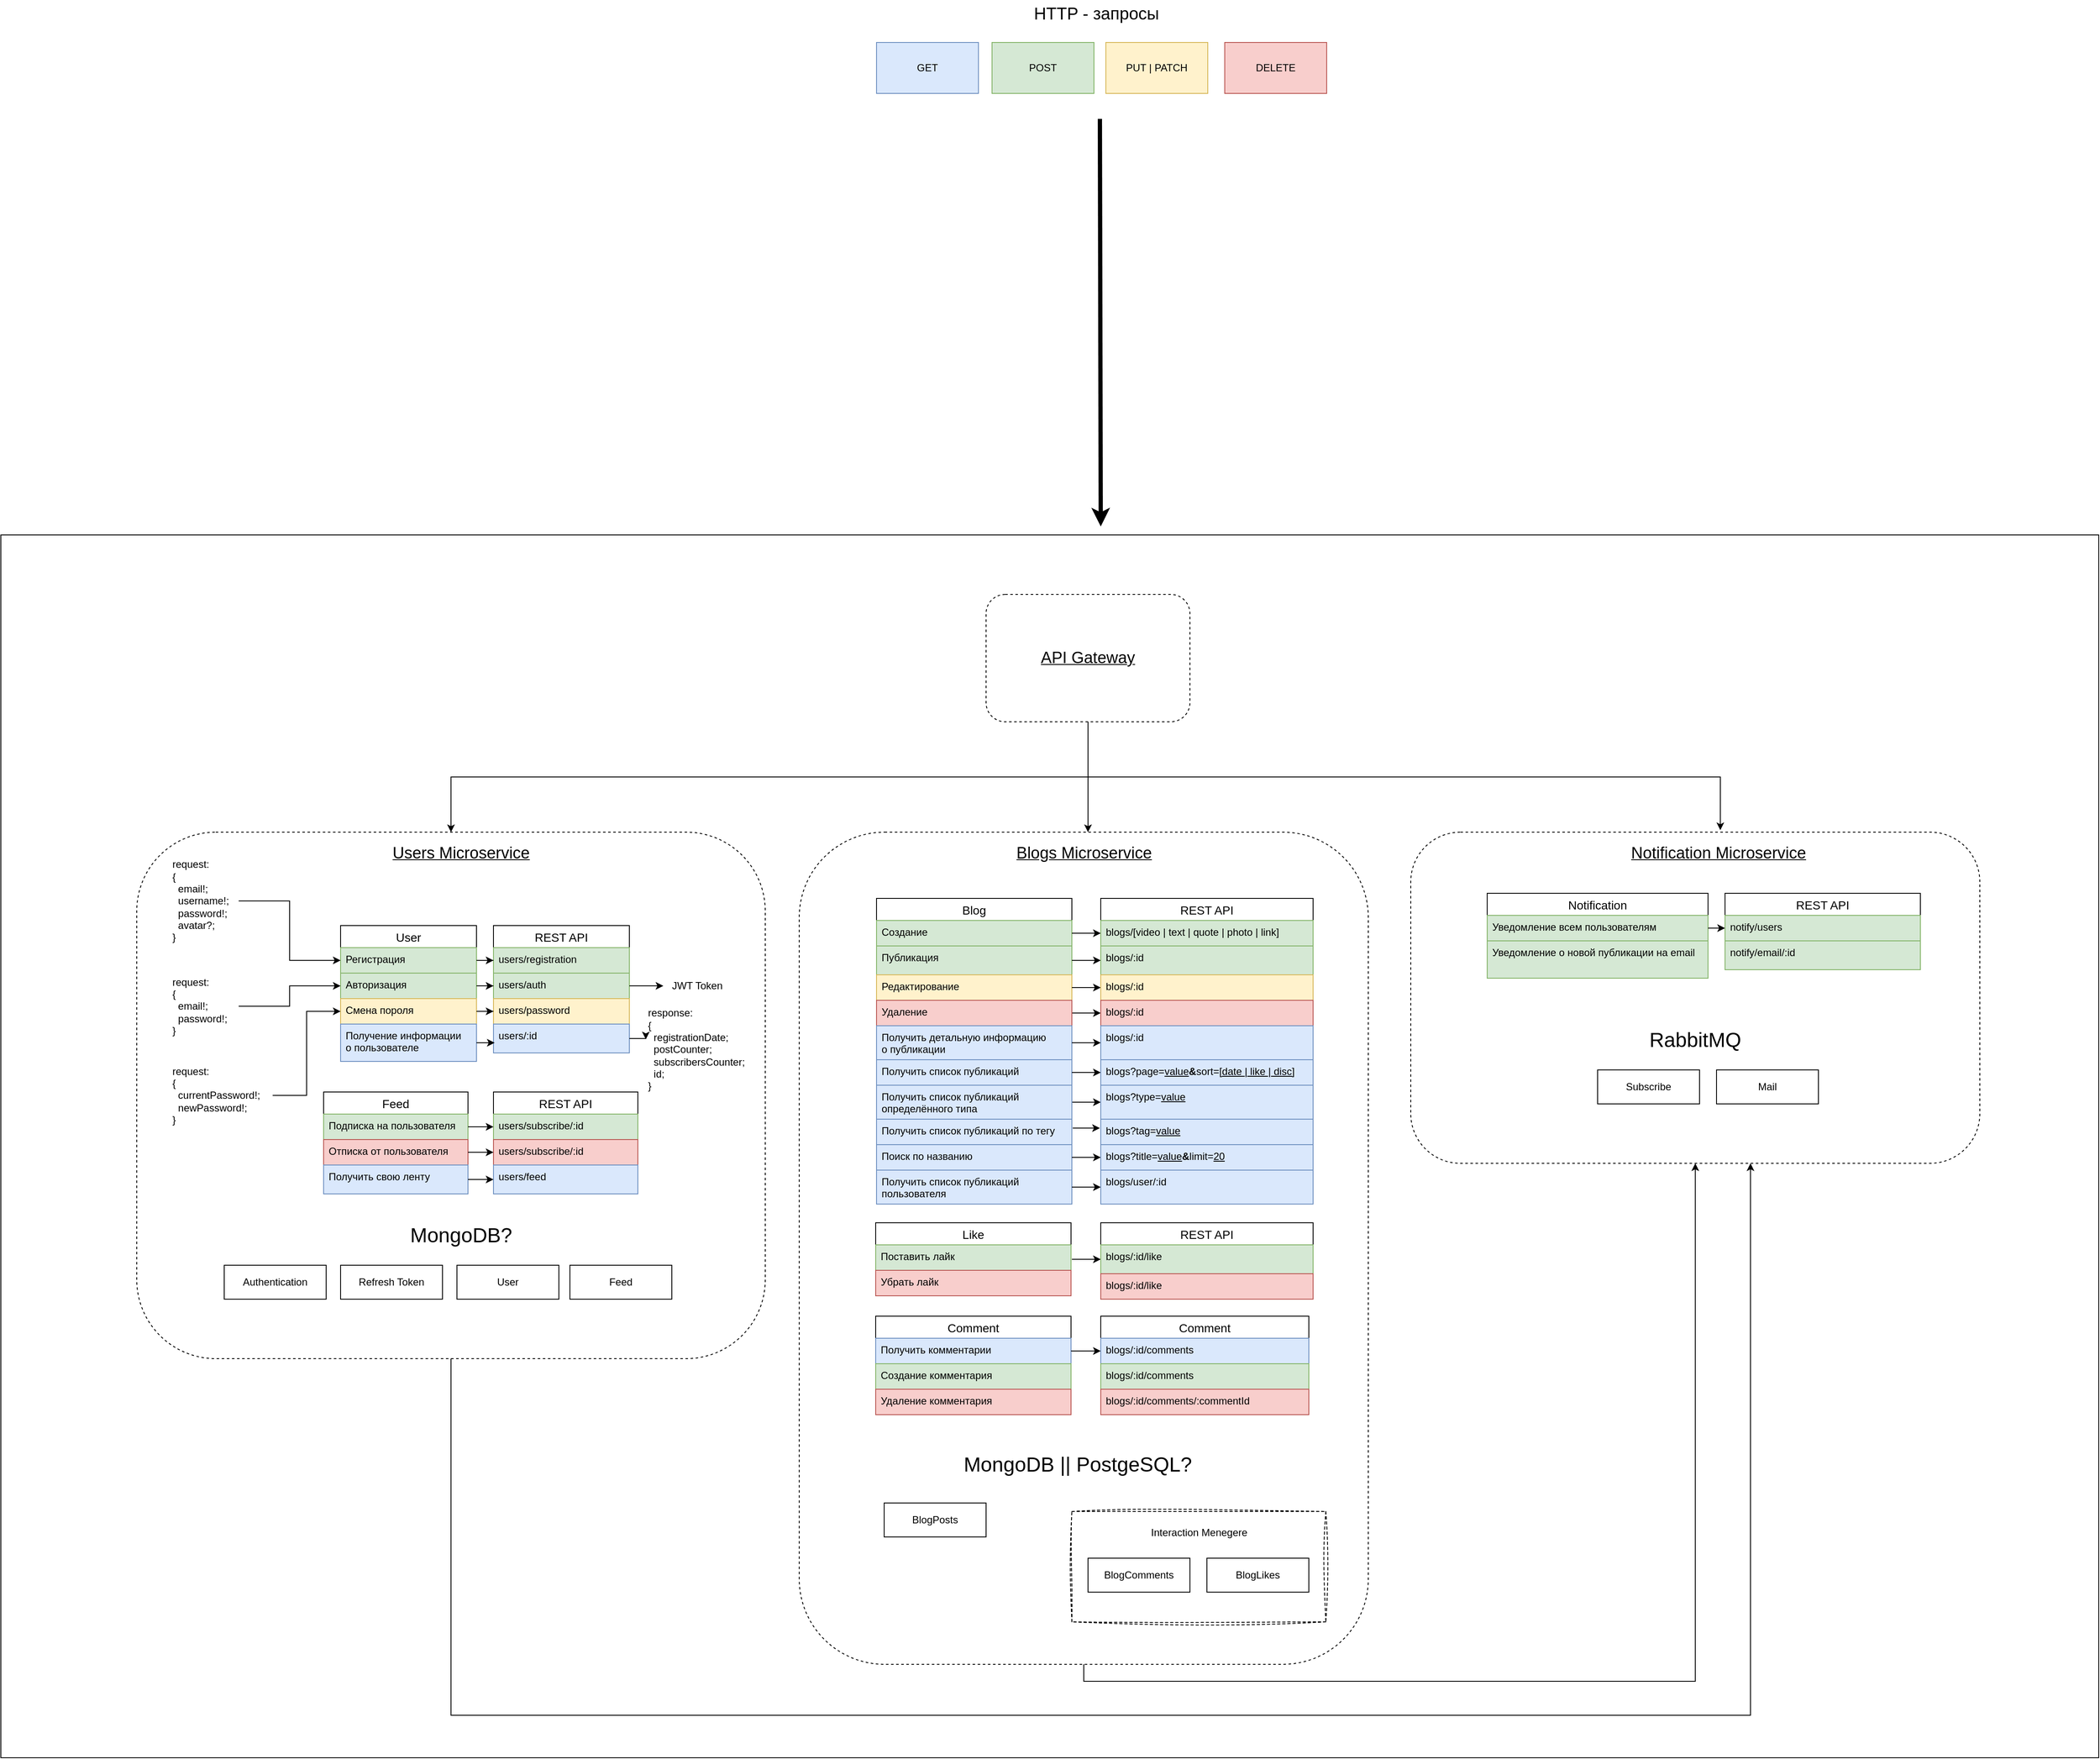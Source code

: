 <mxfile version="21.6.2" type="google">
  <diagram name="Страница 1" id="fDb4crAP9MWU0fk3nAfw">
    <mxGraphModel grid="1" page="1" gridSize="10" guides="1" tooltips="1" connect="1" arrows="1" fold="1" pageScale="1" pageWidth="827" pageHeight="1169" math="0" shadow="0">
      <root>
        <mxCell id="0" />
        <mxCell id="1" parent="0" />
        <mxCell id="tslM05dIeXVxV-1alkuy-61" value="" style="rounded=0;whiteSpace=wrap;html=1;fillColor=none;movable=0;resizable=0;rotatable=0;deletable=0;editable=0;locked=1;connectable=0;" vertex="1" parent="1">
          <mxGeometry x="-1140" y="-300" width="2470" height="1440" as="geometry" />
        </mxCell>
        <mxCell id="tslM05dIeXVxV-1alkuy-51" value="" style="rounded=1;whiteSpace=wrap;html=1;dashed=1;" vertex="1" parent="1">
          <mxGeometry x="520" y="50" width="670" height="390" as="geometry" />
        </mxCell>
        <mxCell id="tslM05dIeXVxV-1alkuy-67" style="edgeStyle=orthogonalEdgeStyle;rounded=0;orthogonalLoop=1;jettySize=auto;html=1;exitX=0.5;exitY=1;exitDx=0;exitDy=0;entryX=0.5;entryY=1;entryDx=0;entryDy=0;" edge="1" parent="1" source="T5Oa-GaIs-89DT-thYi--2" target="tslM05dIeXVxV-1alkuy-51">
          <mxGeometry relative="1" as="geometry" />
        </mxCell>
        <mxCell id="T5Oa-GaIs-89DT-thYi--2" value="" style="rounded=1;whiteSpace=wrap;html=1;dashed=1;" vertex="1" parent="1">
          <mxGeometry x="-200" y="50" width="670" height="980" as="geometry" />
        </mxCell>
        <mxCell id="T5Oa-GaIs-89DT-thYi--3" value="&lt;font style=&quot;font-size: 19px;&quot;&gt;&lt;u&gt;Blogs Microservice&lt;/u&gt;&lt;/font&gt;" style="text;strokeColor=none;align=center;fillColor=none;html=1;verticalAlign=middle;whiteSpace=wrap;rounded=0;" vertex="1" parent="1">
          <mxGeometry x="33" y="60" width="205" height="30" as="geometry" />
        </mxCell>
        <mxCell id="tslM05dIeXVxV-1alkuy-64" style="edgeStyle=orthogonalEdgeStyle;rounded=0;orthogonalLoop=1;jettySize=auto;html=1;exitX=0.5;exitY=1;exitDx=0;exitDy=0;entryX=0.5;entryY=0;entryDx=0;entryDy=0;" edge="1" parent="1" source="T5Oa-GaIs-89DT-thYi--4" target="T5Oa-GaIs-89DT-thYi--6">
          <mxGeometry relative="1" as="geometry" />
        </mxCell>
        <mxCell id="tslM05dIeXVxV-1alkuy-65" style="edgeStyle=orthogonalEdgeStyle;rounded=0;orthogonalLoop=1;jettySize=auto;html=1;exitX=0.5;exitY=1;exitDx=0;exitDy=0;" edge="1" parent="1" source="T5Oa-GaIs-89DT-thYi--4">
          <mxGeometry relative="1" as="geometry">
            <mxPoint x="140" y="50" as="targetPoint" />
          </mxGeometry>
        </mxCell>
        <mxCell id="tslM05dIeXVxV-1alkuy-66" style="edgeStyle=orthogonalEdgeStyle;rounded=0;orthogonalLoop=1;jettySize=auto;html=1;entryX=0.544;entryY=-0.006;entryDx=0;entryDy=0;entryPerimeter=0;exitX=0.5;exitY=1;exitDx=0;exitDy=0;" edge="1" parent="1" source="T5Oa-GaIs-89DT-thYi--4" target="tslM05dIeXVxV-1alkuy-51">
          <mxGeometry relative="1" as="geometry" />
        </mxCell>
        <mxCell id="T5Oa-GaIs-89DT-thYi--4" value="" style="rounded=1;whiteSpace=wrap;html=1;dashed=1;" vertex="1" parent="1">
          <mxGeometry x="20" y="-230" width="240" height="150" as="geometry" />
        </mxCell>
        <mxCell id="T5Oa-GaIs-89DT-thYi--5" value="&lt;font style=&quot;font-size: 19px;&quot;&gt;&lt;u&gt;API Gateway&lt;/u&gt;&lt;/font&gt;" style="text;strokeColor=none;align=center;fillColor=none;html=1;verticalAlign=middle;whiteSpace=wrap;rounded=0;" vertex="1" parent="1">
          <mxGeometry x="81" y="-170" width="118" height="30" as="geometry" />
        </mxCell>
        <mxCell id="tslM05dIeXVxV-1alkuy-68" style="edgeStyle=orthogonalEdgeStyle;rounded=0;orthogonalLoop=1;jettySize=auto;html=1;exitX=0.5;exitY=1;exitDx=0;exitDy=0;" edge="1" parent="1" source="T5Oa-GaIs-89DT-thYi--6">
          <mxGeometry relative="1" as="geometry">
            <mxPoint x="920" y="440" as="targetPoint" />
            <Array as="points">
              <mxPoint x="-610" y="1090" />
              <mxPoint x="920" y="1090" />
              <mxPoint x="920" y="440" />
            </Array>
          </mxGeometry>
        </mxCell>
        <mxCell id="T5Oa-GaIs-89DT-thYi--6" value="" style="rounded=1;whiteSpace=wrap;html=1;dashed=1;" vertex="1" parent="1">
          <mxGeometry x="-980" y="50" width="740" height="620" as="geometry" />
        </mxCell>
        <mxCell id="T5Oa-GaIs-89DT-thYi--7" value="&lt;font style=&quot;font-size: 19px;&quot;&gt;&lt;u&gt;Users Microservice&lt;/u&gt;&lt;/font&gt;" style="text;strokeColor=none;align=center;fillColor=none;html=1;verticalAlign=middle;whiteSpace=wrap;rounded=0;" vertex="1" parent="1">
          <mxGeometry x="-703.5" y="60" width="210" height="30" as="geometry" />
        </mxCell>
        <mxCell id="T5Oa-GaIs-89DT-thYi--9" value="" style="rounded=0;whiteSpace=wrap;html=1;dashed=1;sketch=1;curveFitting=1;jiggle=2;perimeterSpacing=1;" vertex="1" parent="1">
          <mxGeometry x="121" y="850" width="299" height="130" as="geometry" />
        </mxCell>
        <mxCell id="T5Oa-GaIs-89DT-thYi--10" value="Interaction Menegere" style="text;strokeColor=none;align=center;fillColor=none;html=1;verticalAlign=middle;whiteSpace=wrap;rounded=0;" vertex="1" parent="1">
          <mxGeometry x="203.5" y="860" width="134" height="30" as="geometry" />
        </mxCell>
        <mxCell id="T5Oa-GaIs-89DT-thYi--16" value="User" style="swimlane;fontStyle=0;childLayout=stackLayout;horizontal=1;startSize=26;horizontalStack=0;resizeParent=1;resizeParentMax=0;resizeLast=0;collapsible=1;marginBottom=0;align=center;fontSize=14;" vertex="1" parent="1">
          <mxGeometry x="-740" y="160" width="160" height="160" as="geometry" />
        </mxCell>
        <mxCell id="T5Oa-GaIs-89DT-thYi--17" value="Регистрация" style="text;strokeColor=#82b366;fillColor=#d5e8d4;spacingLeft=4;spacingRight=4;overflow=hidden;rotatable=0;points=[[0,0.5],[1,0.5]];portConstraint=eastwest;fontSize=12;whiteSpace=wrap;html=1;" vertex="1" parent="T5Oa-GaIs-89DT-thYi--16">
          <mxGeometry y="26" width="160" height="30" as="geometry" />
        </mxCell>
        <mxCell id="T5Oa-GaIs-89DT-thYi--18" value="Авторизация" style="text;strokeColor=#82b366;fillColor=#d5e8d4;spacingLeft=4;spacingRight=4;overflow=hidden;rotatable=0;points=[[0,0.5],[1,0.5]];portConstraint=eastwest;fontSize=12;whiteSpace=wrap;html=1;" vertex="1" parent="T5Oa-GaIs-89DT-thYi--16">
          <mxGeometry y="56" width="160" height="30" as="geometry" />
        </mxCell>
        <mxCell id="T5Oa-GaIs-89DT-thYi--19" value="Смена пороля" style="text;strokeColor=#d6b656;fillColor=#fff2cc;spacingLeft=4;spacingRight=4;overflow=hidden;rotatable=0;points=[[0,0.5],[1,0.5]];portConstraint=eastwest;fontSize=12;whiteSpace=wrap;html=1;" vertex="1" parent="T5Oa-GaIs-89DT-thYi--16">
          <mxGeometry y="86" width="160" height="30" as="geometry" />
        </mxCell>
        <mxCell id="T5Oa-GaIs-89DT-thYi--26" value="Получение информации &lt;br&gt;о пользователе" style="text;strokeColor=#6c8ebf;fillColor=#dae8fc;spacingLeft=4;spacingRight=4;overflow=hidden;rotatable=0;points=[[0,0.5],[1,0.5]];portConstraint=eastwest;fontSize=12;whiteSpace=wrap;html=1;" vertex="1" parent="T5Oa-GaIs-89DT-thYi--16">
          <mxGeometry y="116" width="160" height="44" as="geometry" />
        </mxCell>
        <mxCell id="tslM05dIeXVxV-1alkuy-21" style="edgeStyle=orthogonalEdgeStyle;rounded=0;orthogonalLoop=1;jettySize=auto;html=1;exitX=1;exitY=0.75;exitDx=0;exitDy=0;entryX=0;entryY=0.75;entryDx=0;entryDy=0;" edge="1" parent="1" source="T5Oa-GaIs-89DT-thYi--27" target="tslM05dIeXVxV-1alkuy-2">
          <mxGeometry relative="1" as="geometry" />
        </mxCell>
        <mxCell id="T5Oa-GaIs-89DT-thYi--27" value="Blog" style="swimlane;fontStyle=0;childLayout=stackLayout;horizontal=1;startSize=26;horizontalStack=0;resizeParent=1;resizeParentMax=0;resizeLast=0;collapsible=1;marginBottom=0;align=center;fontSize=14;glass=0;rounded=0;shadow=0;swimlaneLine=1;perimeterSpacing=1;" vertex="1" parent="1">
          <mxGeometry x="-109" y="128" width="230" height="360" as="geometry" />
        </mxCell>
        <mxCell id="T5Oa-GaIs-89DT-thYi--28" value="Создание" style="text;strokeColor=#82b366;fillColor=#d5e8d4;spacingLeft=4;spacingRight=4;overflow=hidden;rotatable=0;points=[[0,0.5],[1,0.5]];portConstraint=eastwest;fontSize=12;whiteSpace=wrap;html=1;" vertex="1" parent="T5Oa-GaIs-89DT-thYi--27">
          <mxGeometry y="26" width="230" height="30" as="geometry" />
        </mxCell>
        <mxCell id="T5Oa-GaIs-89DT-thYi--31" value="Публикация" style="text;strokeColor=#82b366;fillColor=#d5e8d4;spacingLeft=4;spacingRight=4;overflow=hidden;rotatable=0;points=[[0,0.5],[1,0.5]];portConstraint=eastwest;fontSize=12;whiteSpace=wrap;html=1;" vertex="1" parent="T5Oa-GaIs-89DT-thYi--27">
          <mxGeometry y="56" width="230" height="34" as="geometry" />
        </mxCell>
        <mxCell id="T5Oa-GaIs-89DT-thYi--29" value="Редактирование" style="text;strokeColor=#d6b656;fillColor=#fff2cc;spacingLeft=4;spacingRight=4;overflow=hidden;rotatable=0;points=[[0,0.5],[1,0.5]];portConstraint=eastwest;fontSize=12;whiteSpace=wrap;html=1;" vertex="1" parent="T5Oa-GaIs-89DT-thYi--27">
          <mxGeometry y="90" width="230" height="30" as="geometry" />
        </mxCell>
        <mxCell id="tslM05dIeXVxV-1alkuy-17" style="edgeStyle=orthogonalEdgeStyle;rounded=0;orthogonalLoop=1;jettySize=auto;html=1;exitX=1;exitY=0.5;exitDx=0;exitDy=0;" edge="1" parent="T5Oa-GaIs-89DT-thYi--27" source="T5Oa-GaIs-89DT-thYi--30">
          <mxGeometry relative="1" as="geometry">
            <mxPoint x="264" y="134.889" as="targetPoint" />
          </mxGeometry>
        </mxCell>
        <mxCell id="T5Oa-GaIs-89DT-thYi--30" value="Удаление" style="text;strokeColor=#b85450;fillColor=#f8cecc;spacingLeft=4;spacingRight=4;overflow=hidden;rotatable=0;points=[[0,0.5],[1,0.5]];portConstraint=eastwest;fontSize=12;whiteSpace=wrap;html=1;" vertex="1" parent="T5Oa-GaIs-89DT-thYi--27">
          <mxGeometry y="120" width="230" height="30" as="geometry" />
        </mxCell>
        <mxCell id="T5Oa-GaIs-89DT-thYi--33" value="Получить детальную информацию о&amp;nbsp;публикации" style="text;strokeColor=#6c8ebf;fillColor=#dae8fc;spacingLeft=4;spacingRight=4;overflow=hidden;rotatable=0;points=[[0,0.5],[1,0.5]];portConstraint=eastwest;fontSize=12;whiteSpace=wrap;html=1;" vertex="1" parent="T5Oa-GaIs-89DT-thYi--27">
          <mxGeometry y="150" width="230" height="40" as="geometry" />
        </mxCell>
        <mxCell id="T5Oa-GaIs-89DT-thYi--34" value="Получить&amp;nbsp;список публикаций" style="text;strokeColor=#6c8ebf;fillColor=#dae8fc;spacingLeft=4;spacingRight=4;overflow=hidden;rotatable=0;points=[[0,0.5],[1,0.5]];portConstraint=eastwest;fontSize=12;whiteSpace=wrap;html=1;" vertex="1" parent="T5Oa-GaIs-89DT-thYi--27">
          <mxGeometry y="190" width="230" height="30" as="geometry" />
        </mxCell>
        <mxCell id="tslM05dIeXVxV-1alkuy-20" style="edgeStyle=orthogonalEdgeStyle;rounded=0;orthogonalLoop=1;jettySize=auto;html=1;exitX=1;exitY=0.5;exitDx=0;exitDy=0;" edge="1" parent="T5Oa-GaIs-89DT-thYi--27" source="T5Oa-GaIs-89DT-thYi--36">
          <mxGeometry relative="1" as="geometry">
            <mxPoint x="264" y="239.889" as="targetPoint" />
          </mxGeometry>
        </mxCell>
        <mxCell id="T5Oa-GaIs-89DT-thYi--36" value="Получить&amp;nbsp;список публикаций определённого типа" style="text;strokeColor=#6c8ebf;fillColor=#dae8fc;spacingLeft=4;spacingRight=4;overflow=hidden;rotatable=0;points=[[0,0.5],[1,0.5]];portConstraint=eastwest;fontSize=12;whiteSpace=wrap;html=1;" vertex="1" parent="T5Oa-GaIs-89DT-thYi--27">
          <mxGeometry y="220" width="230" height="40" as="geometry" />
        </mxCell>
        <mxCell id="T5Oa-GaIs-89DT-thYi--37" value="Получить&amp;nbsp;список публикаций по тегу" style="text;strokeColor=#6c8ebf;fillColor=#dae8fc;spacingLeft=4;spacingRight=4;overflow=hidden;rotatable=0;points=[[0,0.5],[1,0.5]];portConstraint=eastwest;fontSize=12;whiteSpace=wrap;html=1;" vertex="1" parent="T5Oa-GaIs-89DT-thYi--27">
          <mxGeometry y="260" width="230" height="30" as="geometry" />
        </mxCell>
        <mxCell id="tslM05dIeXVxV-1alkuy-12" value="Поиск по названию" style="text;strokeColor=#6c8ebf;fillColor=#dae8fc;spacingLeft=4;spacingRight=4;overflow=hidden;rotatable=0;points=[[0,0.5],[1,0.5]];portConstraint=eastwest;fontSize=12;whiteSpace=wrap;html=1;" vertex="1" parent="T5Oa-GaIs-89DT-thYi--27">
          <mxGeometry y="290" width="230" height="30" as="geometry" />
        </mxCell>
        <mxCell id="T5Oa-GaIs-89DT-thYi--35" value="Получить&amp;nbsp;список публикаций пользователя" style="text;strokeColor=#6c8ebf;fillColor=#dae8fc;spacingLeft=4;spacingRight=4;overflow=hidden;rotatable=0;points=[[0,0.5],[1,0.5]];portConstraint=eastwest;fontSize=12;whiteSpace=wrap;html=1;" vertex="1" parent="T5Oa-GaIs-89DT-thYi--27">
          <mxGeometry y="320" width="230" height="40" as="geometry" />
        </mxCell>
        <mxCell id="tslM05dIeXVxV-1alkuy-41" style="edgeStyle=orthogonalEdgeStyle;rounded=0;orthogonalLoop=1;jettySize=auto;html=1;exitX=1;exitY=0.5;exitDx=0;exitDy=0;" edge="1" parent="1" source="T5Oa-GaIs-89DT-thYi--38" target="tslM05dIeXVxV-1alkuy-39">
          <mxGeometry relative="1" as="geometry" />
        </mxCell>
        <mxCell id="T5Oa-GaIs-89DT-thYi--38" value="Like" style="swimlane;fontStyle=0;childLayout=stackLayout;horizontal=1;startSize=26;horizontalStack=0;resizeParent=1;resizeParentMax=0;resizeLast=0;collapsible=1;marginBottom=0;align=center;fontSize=14;glass=0;rounded=0;shadow=0;swimlaneLine=1;perimeterSpacing=1;" vertex="1" parent="1">
          <mxGeometry x="-110" y="510" width="230" height="86" as="geometry" />
        </mxCell>
        <mxCell id="T5Oa-GaIs-89DT-thYi--39" value="Поставить лайк" style="text;strokeColor=#82b366;fillColor=#d5e8d4;spacingLeft=4;spacingRight=4;overflow=hidden;rotatable=0;points=[[0,0.5],[1,0.5]];portConstraint=eastwest;fontSize=12;whiteSpace=wrap;html=1;" vertex="1" parent="T5Oa-GaIs-89DT-thYi--38">
          <mxGeometry y="26" width="230" height="30" as="geometry" />
        </mxCell>
        <mxCell id="T5Oa-GaIs-89DT-thYi--42" value="Убрать лайк" style="text;strokeColor=#b85450;fillColor=#f8cecc;spacingLeft=4;spacingRight=4;overflow=hidden;rotatable=0;points=[[0,0.5],[1,0.5]];portConstraint=eastwest;fontSize=12;whiteSpace=wrap;html=1;" vertex="1" parent="T5Oa-GaIs-89DT-thYi--38">
          <mxGeometry y="56" width="230" height="30" as="geometry" />
        </mxCell>
        <mxCell id="T5Oa-GaIs-89DT-thYi--48" value="Comment" style="swimlane;fontStyle=0;childLayout=stackLayout;horizontal=1;startSize=26;horizontalStack=0;resizeParent=1;resizeParentMax=0;resizeLast=0;collapsible=1;marginBottom=0;align=center;fontSize=14;glass=0;rounded=0;shadow=0;swimlaneLine=1;perimeterSpacing=1;" vertex="1" parent="1">
          <mxGeometry x="-110" y="620" width="230" height="116" as="geometry" />
        </mxCell>
        <mxCell id="T5Oa-GaIs-89DT-thYi--51" value="Получить комментарии" style="text;strokeColor=#6c8ebf;fillColor=#dae8fc;spacingLeft=4;spacingRight=4;overflow=hidden;rotatable=0;points=[[0,0.5],[1,0.5]];portConstraint=eastwest;fontSize=12;whiteSpace=wrap;html=1;" vertex="1" parent="T5Oa-GaIs-89DT-thYi--48">
          <mxGeometry y="26" width="230" height="30" as="geometry" />
        </mxCell>
        <mxCell id="T5Oa-GaIs-89DT-thYi--49" value="Создание комментария" style="text;strokeColor=#82b366;fillColor=#d5e8d4;spacingLeft=4;spacingRight=4;overflow=hidden;rotatable=0;points=[[0,0.5],[1,0.5]];portConstraint=eastwest;fontSize=12;whiteSpace=wrap;html=1;" vertex="1" parent="T5Oa-GaIs-89DT-thYi--48">
          <mxGeometry y="56" width="230" height="30" as="geometry" />
        </mxCell>
        <mxCell id="T5Oa-GaIs-89DT-thYi--52" value="Удаление комментария" style="text;strokeColor=#b85450;fillColor=#f8cecc;spacingLeft=4;spacingRight=4;overflow=hidden;rotatable=0;points=[[0,0.5],[1,0.5]];portConstraint=eastwest;fontSize=12;whiteSpace=wrap;html=1;" vertex="1" parent="T5Oa-GaIs-89DT-thYi--48">
          <mxGeometry y="86" width="230" height="30" as="geometry" />
        </mxCell>
        <mxCell id="T5Oa-GaIs-89DT-thYi--58" value="Feed" style="swimlane;fontStyle=0;childLayout=stackLayout;horizontal=1;startSize=26;horizontalStack=0;resizeParent=1;resizeParentMax=0;resizeLast=0;collapsible=1;marginBottom=0;align=center;fontSize=14;glass=0;rounded=0;shadow=0;swimlaneLine=1;perimeterSpacing=1;" vertex="1" parent="1">
          <mxGeometry x="-760" y="356" width="170" height="120" as="geometry" />
        </mxCell>
        <mxCell id="T5Oa-GaIs-89DT-thYi--59" value="Подписка на пользователя" style="text;strokeColor=#82b366;fillColor=#d5e8d4;spacingLeft=4;spacingRight=4;overflow=hidden;rotatable=0;points=[[0,0.5],[1,0.5]];portConstraint=eastwest;fontSize=12;whiteSpace=wrap;html=1;" vertex="1" parent="T5Oa-GaIs-89DT-thYi--58">
          <mxGeometry y="26" width="170" height="30" as="geometry" />
        </mxCell>
        <mxCell id="T5Oa-GaIs-89DT-thYi--62" value="Отписка от пользователя" style="text;strokeColor=#b85450;fillColor=#f8cecc;spacingLeft=4;spacingRight=4;overflow=hidden;rotatable=0;points=[[0,0.5],[1,0.5]];portConstraint=eastwest;fontSize=12;whiteSpace=wrap;html=1;" vertex="1" parent="T5Oa-GaIs-89DT-thYi--58">
          <mxGeometry y="56" width="170" height="30" as="geometry" />
        </mxCell>
        <mxCell id="T5Oa-GaIs-89DT-thYi--63" value="Получить свою ленту" style="text;strokeColor=#6c8ebf;fillColor=#dae8fc;spacingLeft=4;spacingRight=4;overflow=hidden;rotatable=0;points=[[0,0.5],[1,0.5]];portConstraint=eastwest;fontSize=12;whiteSpace=wrap;html=1;" vertex="1" parent="T5Oa-GaIs-89DT-thYi--58">
          <mxGeometry y="86" width="170" height="34" as="geometry" />
        </mxCell>
        <mxCell id="T5Oa-GaIs-89DT-thYi--68" value="Notification" style="swimlane;fontStyle=0;childLayout=stackLayout;horizontal=1;startSize=26;horizontalStack=0;resizeParent=1;resizeParentMax=0;resizeLast=0;collapsible=1;marginBottom=0;align=center;fontSize=14;glass=0;rounded=0;shadow=0;swimlaneLine=1;perimeterSpacing=1;" vertex="1" parent="1">
          <mxGeometry x="610" y="122" width="260" height="100" as="geometry" />
        </mxCell>
        <mxCell id="T5Oa-GaIs-89DT-thYi--69" value="Уведомление всем пользователям" style="text;strokeColor=#82b366;fillColor=#d5e8d4;spacingLeft=4;spacingRight=4;overflow=hidden;rotatable=0;points=[[0,0.5],[1,0.5]];portConstraint=eastwest;fontSize=12;whiteSpace=wrap;html=1;" vertex="1" parent="T5Oa-GaIs-89DT-thYi--68">
          <mxGeometry y="26" width="260" height="30" as="geometry" />
        </mxCell>
        <mxCell id="T5Oa-GaIs-89DT-thYi--70" value="Уведомление о новой публикации на email" style="text;strokeColor=#82b366;fillColor=#d5e8d4;spacingLeft=4;spacingRight=4;overflow=hidden;rotatable=0;points=[[0,0.5],[1,0.5]];portConstraint=eastwest;fontSize=12;whiteSpace=wrap;html=1;" vertex="1" parent="T5Oa-GaIs-89DT-thYi--68">
          <mxGeometry y="56" width="260" height="44" as="geometry" />
        </mxCell>
        <mxCell id="T5Oa-GaIs-89DT-thYi--79" value="REST API" style="swimlane;fontStyle=0;childLayout=stackLayout;horizontal=1;startSize=26;horizontalStack=0;resizeParent=1;resizeParentMax=0;resizeLast=0;collapsible=1;marginBottom=0;align=center;fontSize=14;" vertex="1" parent="1">
          <mxGeometry x="-560" y="160" width="160" height="150" as="geometry" />
        </mxCell>
        <mxCell id="T5Oa-GaIs-89DT-thYi--80" value="users/registration" style="text;strokeColor=#82b366;fillColor=#d5e8d4;spacingLeft=4;spacingRight=4;overflow=hidden;rotatable=0;points=[[0,0.5],[1,0.5]];portConstraint=eastwest;fontSize=12;whiteSpace=wrap;html=1;" vertex="1" parent="T5Oa-GaIs-89DT-thYi--79">
          <mxGeometry y="26" width="160" height="30" as="geometry" />
        </mxCell>
        <mxCell id="T5Oa-GaIs-89DT-thYi--81" value="users/auth" style="text;strokeColor=#82b366;fillColor=#d5e8d4;spacingLeft=4;spacingRight=4;overflow=hidden;rotatable=0;points=[[0,0.5],[1,0.5]];portConstraint=eastwest;fontSize=12;whiteSpace=wrap;html=1;" vertex="1" parent="T5Oa-GaIs-89DT-thYi--79">
          <mxGeometry y="56" width="160" height="30" as="geometry" />
        </mxCell>
        <mxCell id="T5Oa-GaIs-89DT-thYi--82" value="users/password" style="text;strokeColor=#d6b656;fillColor=#fff2cc;spacingLeft=4;spacingRight=4;overflow=hidden;rotatable=0;points=[[0,0.5],[1,0.5]];portConstraint=eastwest;fontSize=12;whiteSpace=wrap;html=1;" vertex="1" parent="T5Oa-GaIs-89DT-thYi--79">
          <mxGeometry y="86" width="160" height="30" as="geometry" />
        </mxCell>
        <mxCell id="T5Oa-GaIs-89DT-thYi--83" value="users/:id" style="text;strokeColor=#6c8ebf;fillColor=#dae8fc;spacingLeft=4;spacingRight=4;overflow=hidden;rotatable=0;points=[[0,0.5],[1,0.5]];portConstraint=eastwest;fontSize=12;whiteSpace=wrap;html=1;" vertex="1" parent="T5Oa-GaIs-89DT-thYi--79">
          <mxGeometry y="116" width="160" height="34" as="geometry" />
        </mxCell>
        <mxCell id="T5Oa-GaIs-89DT-thYi--85" style="edgeStyle=orthogonalEdgeStyle;rounded=0;orthogonalLoop=1;jettySize=auto;html=1;" edge="1" parent="1" source="T5Oa-GaIs-89DT-thYi--17" target="T5Oa-GaIs-89DT-thYi--80">
          <mxGeometry relative="1" as="geometry" />
        </mxCell>
        <mxCell id="T5Oa-GaIs-89DT-thYi--86" style="edgeStyle=orthogonalEdgeStyle;rounded=0;orthogonalLoop=1;jettySize=auto;html=1;" edge="1" parent="1" source="T5Oa-GaIs-89DT-thYi--18" target="T5Oa-GaIs-89DT-thYi--81">
          <mxGeometry relative="1" as="geometry" />
        </mxCell>
        <mxCell id="T5Oa-GaIs-89DT-thYi--87" style="edgeStyle=orthogonalEdgeStyle;rounded=0;orthogonalLoop=1;jettySize=auto;html=1;exitX=1;exitY=0.5;exitDx=0;exitDy=0;" edge="1" parent="1" source="T5Oa-GaIs-89DT-thYi--19" target="T5Oa-GaIs-89DT-thYi--82">
          <mxGeometry relative="1" as="geometry" />
        </mxCell>
        <mxCell id="T5Oa-GaIs-89DT-thYi--89" style="edgeStyle=orthogonalEdgeStyle;rounded=0;orthogonalLoop=1;jettySize=auto;html=1;exitX=1;exitY=0.5;exitDx=0;exitDy=0;entryX=0.009;entryY=0.667;entryDx=0;entryDy=0;entryPerimeter=0;" edge="1" parent="1" source="T5Oa-GaIs-89DT-thYi--26" target="T5Oa-GaIs-89DT-thYi--83">
          <mxGeometry relative="1" as="geometry" />
        </mxCell>
        <mxCell id="T5Oa-GaIs-89DT-thYi--91" value="&lt;font style=&quot;font-size: 24px;&quot;&gt;MongoDB?&lt;/font&gt;" style="text;strokeColor=none;align=center;fillColor=none;html=1;verticalAlign=middle;whiteSpace=wrap;rounded=0;" vertex="1" parent="1">
          <mxGeometry x="-664.25" y="510" width="131.5" height="30" as="geometry" />
        </mxCell>
        <mxCell id="T5Oa-GaIs-89DT-thYi--93" style="edgeStyle=orthogonalEdgeStyle;rounded=0;orthogonalLoop=1;jettySize=auto;html=1;entryX=0;entryY=0.5;entryDx=0;entryDy=0;" edge="1" parent="1" source="T5Oa-GaIs-89DT-thYi--92" target="T5Oa-GaIs-89DT-thYi--17">
          <mxGeometry relative="1" as="geometry" />
        </mxCell>
        <mxCell id="T5Oa-GaIs-89DT-thYi--92" value="request: &lt;br&gt;{&lt;br&gt;&lt;div style=&quot;&quot;&gt;&lt;span style=&quot;background-color: initial;&quot;&gt;&amp;nbsp; email!;&lt;br&gt;&amp;nbsp; username!;&lt;/span&gt;&lt;/div&gt;&lt;div style=&quot;&quot;&gt;&lt;span style=&quot;background-color: initial;&quot;&gt;&amp;nbsp; password!;&lt;/span&gt;&lt;/div&gt;&lt;div style=&quot;&quot;&gt;&lt;span style=&quot;background-color: initial;&quot;&gt;&amp;nbsp; avatar?;&lt;/span&gt;&lt;/div&gt;}" style="text;strokeColor=none;align=left;fillColor=none;html=1;verticalAlign=middle;whiteSpace=wrap;rounded=0;" vertex="1" parent="1">
          <mxGeometry x="-940" y="76" width="80" height="110" as="geometry" />
        </mxCell>
        <mxCell id="T5Oa-GaIs-89DT-thYi--95" style="edgeStyle=orthogonalEdgeStyle;rounded=0;orthogonalLoop=1;jettySize=auto;html=1;" edge="1" parent="1" source="T5Oa-GaIs-89DT-thYi--94" target="T5Oa-GaIs-89DT-thYi--18">
          <mxGeometry relative="1" as="geometry" />
        </mxCell>
        <mxCell id="T5Oa-GaIs-89DT-thYi--94" value="request: &lt;br&gt;{&lt;br&gt;&lt;div style=&quot;&quot;&gt;&lt;span style=&quot;background-color: initial;&quot;&gt;&amp;nbsp; email!;&lt;br&gt;&lt;/span&gt;&lt;/div&gt;&lt;div style=&quot;&quot;&gt;&lt;span style=&quot;background-color: initial;&quot;&gt;&amp;nbsp; password!;&lt;/span&gt;&lt;/div&gt;}" style="text;strokeColor=none;align=left;fillColor=none;html=1;verticalAlign=middle;whiteSpace=wrap;rounded=0;" vertex="1" parent="1">
          <mxGeometry x="-940" y="200" width="80" height="110" as="geometry" />
        </mxCell>
        <mxCell id="T5Oa-GaIs-89DT-thYi--96" value="JWT Token" style="text;strokeColor=none;align=center;fillColor=none;html=1;verticalAlign=middle;whiteSpace=wrap;rounded=0;" vertex="1" parent="1">
          <mxGeometry x="-360" y="216" width="80" height="30" as="geometry" />
        </mxCell>
        <mxCell id="T5Oa-GaIs-89DT-thYi--97" style="edgeStyle=orthogonalEdgeStyle;rounded=0;orthogonalLoop=1;jettySize=auto;html=1;exitX=1;exitY=0.5;exitDx=0;exitDy=0;entryX=0;entryY=0.5;entryDx=0;entryDy=0;" edge="1" parent="1" source="T5Oa-GaIs-89DT-thYi--81" target="T5Oa-GaIs-89DT-thYi--96">
          <mxGeometry relative="1" as="geometry" />
        </mxCell>
        <mxCell id="T5Oa-GaIs-89DT-thYi--100" style="edgeStyle=orthogonalEdgeStyle;rounded=0;orthogonalLoop=1;jettySize=auto;html=1;exitX=1;exitY=0.5;exitDx=0;exitDy=0;" edge="1" parent="1" source="T5Oa-GaIs-89DT-thYi--98" target="T5Oa-GaIs-89DT-thYi--19">
          <mxGeometry relative="1" as="geometry" />
        </mxCell>
        <mxCell id="T5Oa-GaIs-89DT-thYi--98" value="request: &lt;br&gt;{&lt;br&gt;&lt;div style=&quot;&quot;&gt;&lt;span style=&quot;background-color: initial;&quot;&gt;&amp;nbsp; currentPassword!;&lt;br&gt;&lt;/span&gt;&lt;/div&gt;&lt;div style=&quot;&quot;&gt;&lt;span style=&quot;background-color: initial;&quot;&gt;&amp;nbsp; newPassword!;&lt;/span&gt;&lt;/div&gt;}" style="text;strokeColor=none;align=left;fillColor=none;html=1;verticalAlign=middle;whiteSpace=wrap;rounded=0;" vertex="1" parent="1">
          <mxGeometry x="-940" y="310" width="120" height="100" as="geometry" />
        </mxCell>
        <mxCell id="T5Oa-GaIs-89DT-thYi--102" value="Authentication" style="rounded=0;whiteSpace=wrap;html=1;" vertex="1" parent="1">
          <mxGeometry x="-877" y="560" width="120" height="40" as="geometry" />
        </mxCell>
        <mxCell id="T5Oa-GaIs-89DT-thYi--103" value="Refresh Token" style="rounded=0;whiteSpace=wrap;html=1;" vertex="1" parent="1">
          <mxGeometry x="-740" y="560" width="120" height="40" as="geometry" />
        </mxCell>
        <mxCell id="T5Oa-GaIs-89DT-thYi--104" value="User" style="rounded=0;whiteSpace=wrap;html=1;" vertex="1" parent="1">
          <mxGeometry x="-603" y="560" width="120" height="40" as="geometry" />
        </mxCell>
        <mxCell id="T5Oa-GaIs-89DT-thYi--105" value="response: &lt;br&gt;{&lt;br&gt;&lt;div style=&quot;&quot;&gt;&lt;span style=&quot;background-color: initial;&quot;&gt;&amp;nbsp; registrationDate;&lt;br&gt;&lt;/span&gt;&lt;/div&gt;&lt;div style=&quot;&quot;&gt;&lt;span style=&quot;background-color: initial;&quot;&gt;&amp;nbsp; postCounter;&lt;/span&gt;&lt;/div&gt;&lt;div style=&quot;&quot;&gt;&amp;nbsp; subscribersCounter;&lt;span style=&quot;background-color: initial;&quot;&gt;&lt;br&gt;&lt;/span&gt;&lt;/div&gt;&lt;div style=&quot;&quot;&gt;&amp;nbsp; id;&lt;/div&gt;}" style="text;strokeColor=none;align=left;fillColor=none;html=1;verticalAlign=middle;whiteSpace=wrap;rounded=0;" vertex="1" parent="1">
          <mxGeometry x="-380" y="256" width="120" height="100" as="geometry" />
        </mxCell>
        <mxCell id="T5Oa-GaIs-89DT-thYi--106" style="edgeStyle=orthogonalEdgeStyle;rounded=0;orthogonalLoop=1;jettySize=auto;html=1;exitX=1;exitY=0.5;exitDx=0;exitDy=0;entryX=-0.005;entryY=0.38;entryDx=0;entryDy=0;entryPerimeter=0;" edge="1" parent="1" source="T5Oa-GaIs-89DT-thYi--83" target="T5Oa-GaIs-89DT-thYi--105">
          <mxGeometry relative="1" as="geometry" />
        </mxCell>
        <mxCell id="tslM05dIeXVxV-1alkuy-2" value="REST API" style="swimlane;fontStyle=0;childLayout=stackLayout;horizontal=1;startSize=26;horizontalStack=0;resizeParent=1;resizeParentMax=0;resizeLast=0;collapsible=1;marginBottom=0;align=center;fontSize=14;glass=0;rounded=0;shadow=0;swimlaneLine=1;perimeterSpacing=1;" vertex="1" parent="1">
          <mxGeometry x="155" y="128" width="250" height="360" as="geometry" />
        </mxCell>
        <mxCell id="tslM05dIeXVxV-1alkuy-3" value="blogs/[video | text | quote | photo | link]" style="text;strokeColor=#82b366;fillColor=#d5e8d4;spacingLeft=4;spacingRight=4;overflow=hidden;rotatable=0;points=[[0,0.5],[1,0.5]];portConstraint=eastwest;fontSize=12;whiteSpace=wrap;html=1;" vertex="1" parent="tslM05dIeXVxV-1alkuy-2">
          <mxGeometry y="26" width="250" height="30" as="geometry" />
        </mxCell>
        <mxCell id="tslM05dIeXVxV-1alkuy-4" value="blogs/:id" style="text;strokeColor=#82b366;fillColor=#d5e8d4;spacingLeft=4;spacingRight=4;overflow=hidden;rotatable=0;points=[[0,0.5],[1,0.5]];portConstraint=eastwest;fontSize=12;whiteSpace=wrap;html=1;" vertex="1" parent="tslM05dIeXVxV-1alkuy-2">
          <mxGeometry y="56" width="250" height="34" as="geometry" />
        </mxCell>
        <mxCell id="tslM05dIeXVxV-1alkuy-5" value="blogs/:id" style="text;strokeColor=#d6b656;fillColor=#fff2cc;spacingLeft=4;spacingRight=4;overflow=hidden;rotatable=0;points=[[0,0.5],[1,0.5]];portConstraint=eastwest;fontSize=12;whiteSpace=wrap;html=1;" vertex="1" parent="tslM05dIeXVxV-1alkuy-2">
          <mxGeometry y="90" width="250" height="30" as="geometry" />
        </mxCell>
        <mxCell id="tslM05dIeXVxV-1alkuy-6" value="blogs/:id" style="text;strokeColor=#b85450;fillColor=#f8cecc;spacingLeft=4;spacingRight=4;overflow=hidden;rotatable=0;points=[[0,0.5],[1,0.5]];portConstraint=eastwest;fontSize=12;whiteSpace=wrap;html=1;" vertex="1" parent="tslM05dIeXVxV-1alkuy-2">
          <mxGeometry y="120" width="250" height="30" as="geometry" />
        </mxCell>
        <mxCell id="tslM05dIeXVxV-1alkuy-7" value="blogs/:id" style="text;strokeColor=#6c8ebf;fillColor=#dae8fc;spacingLeft=4;spacingRight=4;overflow=hidden;rotatable=0;points=[[0,0.5],[1,0.5]];portConstraint=eastwest;fontSize=12;whiteSpace=wrap;html=1;" vertex="1" parent="tslM05dIeXVxV-1alkuy-2">
          <mxGeometry y="150" width="250" height="40" as="geometry" />
        </mxCell>
        <mxCell id="tslM05dIeXVxV-1alkuy-8" value="blogs?page=&lt;u&gt;value&lt;/u&gt;&lt;b&gt;&amp;amp;&lt;/b&gt;sort=&lt;u&gt;[date | like | disc]&lt;/u&gt;" style="text;strokeColor=#6c8ebf;fillColor=#dae8fc;spacingLeft=4;spacingRight=4;overflow=hidden;rotatable=0;points=[[0,0.5],[1,0.5]];portConstraint=eastwest;fontSize=12;whiteSpace=wrap;html=1;" vertex="1" parent="tslM05dIeXVxV-1alkuy-2">
          <mxGeometry y="190" width="250" height="30" as="geometry" />
        </mxCell>
        <mxCell id="tslM05dIeXVxV-1alkuy-9" value="blogs?type=&lt;u&gt;value&lt;/u&gt;" style="text;strokeColor=#6c8ebf;fillColor=#dae8fc;spacingLeft=4;spacingRight=4;overflow=hidden;rotatable=0;points=[[0,0.5],[1,0.5]];portConstraint=eastwest;fontSize=12;whiteSpace=wrap;html=1;" vertex="1" parent="tslM05dIeXVxV-1alkuy-2">
          <mxGeometry y="220" width="250" height="40" as="geometry" />
        </mxCell>
        <mxCell id="tslM05dIeXVxV-1alkuy-10" value="blogs?tag=&lt;u&gt;value&lt;/u&gt;" style="text;strokeColor=#6c8ebf;fillColor=#dae8fc;spacingLeft=4;spacingRight=4;overflow=hidden;rotatable=0;points=[[0,0.5],[1,0.5]];portConstraint=eastwest;fontSize=12;whiteSpace=wrap;html=1;" vertex="1" parent="tslM05dIeXVxV-1alkuy-2">
          <mxGeometry y="260" width="250" height="30" as="geometry" />
        </mxCell>
        <mxCell id="tslM05dIeXVxV-1alkuy-13" value="blogs?title=&lt;u&gt;value&lt;/u&gt;&lt;b&gt;&amp;amp;&lt;/b&gt;limit=&lt;u&gt;20&lt;/u&gt;" style="text;strokeColor=#6c8ebf;fillColor=#dae8fc;spacingLeft=4;spacingRight=4;overflow=hidden;rotatable=0;points=[[0,0.5],[1,0.5]];portConstraint=eastwest;fontSize=12;whiteSpace=wrap;html=1;" vertex="1" parent="tslM05dIeXVxV-1alkuy-2">
          <mxGeometry y="290" width="250" height="30" as="geometry" />
        </mxCell>
        <mxCell id="tslM05dIeXVxV-1alkuy-11" value="blogs/user/:id" style="text;strokeColor=#6c8ebf;fillColor=#dae8fc;spacingLeft=4;spacingRight=4;overflow=hidden;rotatable=0;points=[[0,0.5],[1,0.5]];portConstraint=eastwest;fontSize=12;whiteSpace=wrap;html=1;" vertex="1" parent="tslM05dIeXVxV-1alkuy-2">
          <mxGeometry y="320" width="250" height="40" as="geometry" />
        </mxCell>
        <mxCell id="tslM05dIeXVxV-1alkuy-14" style="edgeStyle=orthogonalEdgeStyle;rounded=0;orthogonalLoop=1;jettySize=auto;html=1;exitX=1;exitY=0.5;exitDx=0;exitDy=0;" edge="1" parent="1" source="T5Oa-GaIs-89DT-thYi--28" target="tslM05dIeXVxV-1alkuy-3">
          <mxGeometry relative="1" as="geometry" />
        </mxCell>
        <mxCell id="tslM05dIeXVxV-1alkuy-15" style="edgeStyle=orthogonalEdgeStyle;rounded=0;orthogonalLoop=1;jettySize=auto;html=1;exitX=1;exitY=0.5;exitDx=0;exitDy=0;" edge="1" parent="1" source="T5Oa-GaIs-89DT-thYi--31" target="tslM05dIeXVxV-1alkuy-4">
          <mxGeometry relative="1" as="geometry" />
        </mxCell>
        <mxCell id="tslM05dIeXVxV-1alkuy-16" style="edgeStyle=orthogonalEdgeStyle;rounded=0;orthogonalLoop=1;jettySize=auto;html=1;exitX=1;exitY=0.5;exitDx=0;exitDy=0;entryX=0;entryY=0.5;entryDx=0;entryDy=0;" edge="1" parent="1" source="T5Oa-GaIs-89DT-thYi--29" target="tslM05dIeXVxV-1alkuy-5">
          <mxGeometry relative="1" as="geometry" />
        </mxCell>
        <mxCell id="tslM05dIeXVxV-1alkuy-18" style="edgeStyle=orthogonalEdgeStyle;rounded=0;orthogonalLoop=1;jettySize=auto;html=1;exitX=1;exitY=0.5;exitDx=0;exitDy=0;entryX=0;entryY=0.5;entryDx=0;entryDy=0;" edge="1" parent="1" source="T5Oa-GaIs-89DT-thYi--33" target="tslM05dIeXVxV-1alkuy-7">
          <mxGeometry relative="1" as="geometry" />
        </mxCell>
        <mxCell id="tslM05dIeXVxV-1alkuy-19" style="edgeStyle=orthogonalEdgeStyle;rounded=0;orthogonalLoop=1;jettySize=auto;html=1;exitX=1;exitY=0.5;exitDx=0;exitDy=0;entryX=0;entryY=0.5;entryDx=0;entryDy=0;" edge="1" parent="1" source="T5Oa-GaIs-89DT-thYi--34" target="tslM05dIeXVxV-1alkuy-8">
          <mxGeometry relative="1" as="geometry" />
        </mxCell>
        <mxCell id="tslM05dIeXVxV-1alkuy-22" style="edgeStyle=orthogonalEdgeStyle;rounded=0;orthogonalLoop=1;jettySize=auto;html=1;exitX=1;exitY=0.5;exitDx=0;exitDy=0;" edge="1" parent="1" source="tslM05dIeXVxV-1alkuy-12" target="tslM05dIeXVxV-1alkuy-13">
          <mxGeometry relative="1" as="geometry" />
        </mxCell>
        <mxCell id="tslM05dIeXVxV-1alkuy-23" style="edgeStyle=orthogonalEdgeStyle;rounded=0;orthogonalLoop=1;jettySize=auto;html=1;exitX=1;exitY=0.5;exitDx=0;exitDy=0;entryX=0;entryY=0.5;entryDx=0;entryDy=0;" edge="1" parent="1" source="T5Oa-GaIs-89DT-thYi--35" target="tslM05dIeXVxV-1alkuy-11">
          <mxGeometry relative="1" as="geometry" />
        </mxCell>
        <mxCell id="tslM05dIeXVxV-1alkuy-24" value="&lt;font style=&quot;font-size: 24px;&quot;&gt;MongoDB || PostgeSQL?&lt;/font&gt;" style="text;strokeColor=none;align=center;fillColor=none;html=1;verticalAlign=middle;whiteSpace=wrap;rounded=0;" vertex="1" parent="1">
          <mxGeometry x="-12.5" y="780" width="280" height="30" as="geometry" />
        </mxCell>
        <mxCell id="tslM05dIeXVxV-1alkuy-25" value="POST" style="rounded=0;whiteSpace=wrap;html=1;fillColor=#d5e8d4;strokeColor=#82b366;" vertex="1" parent="1">
          <mxGeometry x="27" y="-880" width="120" height="60" as="geometry" />
        </mxCell>
        <mxCell id="tslM05dIeXVxV-1alkuy-26" value="PUT | PATCH" style="rounded=0;whiteSpace=wrap;html=1;fillColor=#fff2cc;strokeColor=#d6b656;" vertex="1" parent="1">
          <mxGeometry x="161" y="-880" width="120" height="60" as="geometry" />
        </mxCell>
        <mxCell id="tslM05dIeXVxV-1alkuy-27" value="GET" style="rounded=0;whiteSpace=wrap;html=1;fillColor=#dae8fc;strokeColor=#6c8ebf;" vertex="1" parent="1">
          <mxGeometry x="-109" y="-880" width="120" height="60" as="geometry" />
        </mxCell>
        <mxCell id="tslM05dIeXVxV-1alkuy-28" value="DELETE" style="rounded=0;whiteSpace=wrap;html=1;fillColor=#f8cecc;strokeColor=#b85450;" vertex="1" parent="1">
          <mxGeometry x="301" y="-880" width="120" height="60" as="geometry" />
        </mxCell>
        <mxCell id="tslM05dIeXVxV-1alkuy-30" value="REST API" style="swimlane;fontStyle=0;childLayout=stackLayout;horizontal=1;startSize=26;horizontalStack=0;resizeParent=1;resizeParentMax=0;resizeLast=0;collapsible=1;marginBottom=0;align=center;fontSize=14;glass=0;rounded=0;shadow=0;swimlaneLine=1;perimeterSpacing=1;" vertex="1" parent="1">
          <mxGeometry x="-560" y="356" width="170" height="120" as="geometry" />
        </mxCell>
        <mxCell id="tslM05dIeXVxV-1alkuy-31" value="users/subscribe/:id" style="text;strokeColor=#82b366;fillColor=#d5e8d4;spacingLeft=4;spacingRight=4;overflow=hidden;rotatable=0;points=[[0,0.5],[1,0.5]];portConstraint=eastwest;fontSize=12;whiteSpace=wrap;html=1;" vertex="1" parent="tslM05dIeXVxV-1alkuy-30">
          <mxGeometry y="26" width="170" height="30" as="geometry" />
        </mxCell>
        <mxCell id="tslM05dIeXVxV-1alkuy-32" value="users/subscribe/:id" style="text;strokeColor=#b85450;fillColor=#f8cecc;spacingLeft=4;spacingRight=4;overflow=hidden;rotatable=0;points=[[0,0.5],[1,0.5]];portConstraint=eastwest;fontSize=12;whiteSpace=wrap;html=1;" vertex="1" parent="tslM05dIeXVxV-1alkuy-30">
          <mxGeometry y="56" width="170" height="30" as="geometry" />
        </mxCell>
        <mxCell id="tslM05dIeXVxV-1alkuy-33" value="users/feed" style="text;strokeColor=#6c8ebf;fillColor=#dae8fc;spacingLeft=4;spacingRight=4;overflow=hidden;rotatable=0;points=[[0,0.5],[1,0.5]];portConstraint=eastwest;fontSize=12;whiteSpace=wrap;html=1;" vertex="1" parent="tslM05dIeXVxV-1alkuy-30">
          <mxGeometry y="86" width="170" height="34" as="geometry" />
        </mxCell>
        <mxCell id="tslM05dIeXVxV-1alkuy-34" value="Feed" style="rounded=0;whiteSpace=wrap;html=1;" vertex="1" parent="1">
          <mxGeometry x="-470" y="560" width="120" height="40" as="geometry" />
        </mxCell>
        <mxCell id="tslM05dIeXVxV-1alkuy-35" style="edgeStyle=orthogonalEdgeStyle;rounded=0;orthogonalLoop=1;jettySize=auto;html=1;exitX=1;exitY=0.5;exitDx=0;exitDy=0;" edge="1" parent="1" source="T5Oa-GaIs-89DT-thYi--63" target="tslM05dIeXVxV-1alkuy-33">
          <mxGeometry relative="1" as="geometry" />
        </mxCell>
        <mxCell id="tslM05dIeXVxV-1alkuy-36" style="edgeStyle=orthogonalEdgeStyle;rounded=0;orthogonalLoop=1;jettySize=auto;html=1;exitX=1;exitY=0.5;exitDx=0;exitDy=0;entryX=0;entryY=0.5;entryDx=0;entryDy=0;" edge="1" parent="1" source="T5Oa-GaIs-89DT-thYi--62" target="tslM05dIeXVxV-1alkuy-32">
          <mxGeometry relative="1" as="geometry" />
        </mxCell>
        <mxCell id="tslM05dIeXVxV-1alkuy-37" style="edgeStyle=orthogonalEdgeStyle;rounded=0;orthogonalLoop=1;jettySize=auto;html=1;exitX=1;exitY=0.5;exitDx=0;exitDy=0;entryX=0;entryY=0.5;entryDx=0;entryDy=0;" edge="1" parent="1" source="T5Oa-GaIs-89DT-thYi--59" target="tslM05dIeXVxV-1alkuy-31">
          <mxGeometry relative="1" as="geometry" />
        </mxCell>
        <mxCell id="tslM05dIeXVxV-1alkuy-38" value="REST API" style="swimlane;fontStyle=0;childLayout=stackLayout;horizontal=1;startSize=26;horizontalStack=0;resizeParent=1;resizeParentMax=0;resizeLast=0;collapsible=1;marginBottom=0;align=center;fontSize=14;glass=0;rounded=0;shadow=0;swimlaneLine=1;perimeterSpacing=1;" vertex="1" parent="1">
          <mxGeometry x="155" y="510" width="250" height="90" as="geometry" />
        </mxCell>
        <mxCell id="tslM05dIeXVxV-1alkuy-39" value="blogs/:id/like" style="text;strokeColor=#82b366;fillColor=#d5e8d4;spacingLeft=4;spacingRight=4;overflow=hidden;rotatable=0;points=[[0,0.5],[1,0.5]];portConstraint=eastwest;fontSize=12;whiteSpace=wrap;html=1;" vertex="1" parent="tslM05dIeXVxV-1alkuy-38">
          <mxGeometry y="26" width="250" height="34" as="geometry" />
        </mxCell>
        <mxCell id="tslM05dIeXVxV-1alkuy-40" value="blogs/:id/like" style="text;strokeColor=#b85450;fillColor=#f8cecc;spacingLeft=4;spacingRight=4;overflow=hidden;rotatable=0;points=[[0,0.5],[1,0.5]];portConstraint=eastwest;fontSize=12;whiteSpace=wrap;html=1;" vertex="1" parent="tslM05dIeXVxV-1alkuy-38">
          <mxGeometry y="60" width="250" height="30" as="geometry" />
        </mxCell>
        <mxCell id="tslM05dIeXVxV-1alkuy-43" value="Comment" style="swimlane;fontStyle=0;childLayout=stackLayout;horizontal=1;startSize=26;horizontalStack=0;resizeParent=1;resizeParentMax=0;resizeLast=0;collapsible=1;marginBottom=0;align=center;fontSize=14;glass=0;rounded=0;shadow=0;swimlaneLine=1;perimeterSpacing=1;" vertex="1" parent="1">
          <mxGeometry x="155" y="620" width="245" height="116" as="geometry" />
        </mxCell>
        <mxCell id="tslM05dIeXVxV-1alkuy-44" value="blogs/:id/comments" style="text;strokeColor=#6c8ebf;fillColor=#dae8fc;spacingLeft=4;spacingRight=4;overflow=hidden;rotatable=0;points=[[0,0.5],[1,0.5]];portConstraint=eastwest;fontSize=12;whiteSpace=wrap;html=1;" vertex="1" parent="tslM05dIeXVxV-1alkuy-43">
          <mxGeometry y="26" width="245" height="30" as="geometry" />
        </mxCell>
        <mxCell id="tslM05dIeXVxV-1alkuy-45" value="blogs/:id/comments" style="text;strokeColor=#82b366;fillColor=#d5e8d4;spacingLeft=4;spacingRight=4;overflow=hidden;rotatable=0;points=[[0,0.5],[1,0.5]];portConstraint=eastwest;fontSize=12;whiteSpace=wrap;html=1;" vertex="1" parent="tslM05dIeXVxV-1alkuy-43">
          <mxGeometry y="56" width="245" height="30" as="geometry" />
        </mxCell>
        <mxCell id="tslM05dIeXVxV-1alkuy-46" value="blogs/:id/comments/:commentId" style="text;strokeColor=#b85450;fillColor=#f8cecc;spacingLeft=4;spacingRight=4;overflow=hidden;rotatable=0;points=[[0,0.5],[1,0.5]];portConstraint=eastwest;fontSize=12;whiteSpace=wrap;html=1;" vertex="1" parent="tslM05dIeXVxV-1alkuy-43">
          <mxGeometry y="86" width="245" height="30" as="geometry" />
        </mxCell>
        <mxCell id="tslM05dIeXVxV-1alkuy-47" style="edgeStyle=orthogonalEdgeStyle;rounded=0;orthogonalLoop=1;jettySize=auto;html=1;exitX=1;exitY=0.5;exitDx=0;exitDy=0;entryX=0;entryY=0.5;entryDx=0;entryDy=0;" edge="1" parent="1" source="T5Oa-GaIs-89DT-thYi--51" target="tslM05dIeXVxV-1alkuy-44">
          <mxGeometry relative="1" as="geometry" />
        </mxCell>
        <mxCell id="tslM05dIeXVxV-1alkuy-48" value="BlogPosts" style="rounded=0;whiteSpace=wrap;html=1;" vertex="1" parent="1">
          <mxGeometry x="-100" y="840" width="120" height="40" as="geometry" />
        </mxCell>
        <mxCell id="tslM05dIeXVxV-1alkuy-49" value="BlogComments" style="rounded=0;whiteSpace=wrap;html=1;" vertex="1" parent="1">
          <mxGeometry x="140" y="905" width="120" height="40" as="geometry" />
        </mxCell>
        <mxCell id="tslM05dIeXVxV-1alkuy-50" value="BlogLikes" style="rounded=0;whiteSpace=wrap;html=1;" vertex="1" parent="1">
          <mxGeometry x="280" y="905" width="120" height="40" as="geometry" />
        </mxCell>
        <mxCell id="tslM05dIeXVxV-1alkuy-52" value="&lt;font style=&quot;font-size: 19px;&quot;&gt;&lt;u&gt;Notification&amp;nbsp;Microservice&lt;/u&gt;&lt;/font&gt;" style="text;strokeColor=none;align=center;fillColor=none;html=1;verticalAlign=middle;whiteSpace=wrap;rounded=0;" vertex="1" parent="1">
          <mxGeometry x="780" y="60" width="205" height="30" as="geometry" />
        </mxCell>
        <mxCell id="tslM05dIeXVxV-1alkuy-53" value="REST API" style="swimlane;fontStyle=0;childLayout=stackLayout;horizontal=1;startSize=26;horizontalStack=0;resizeParent=1;resizeParentMax=0;resizeLast=0;collapsible=1;marginBottom=0;align=center;fontSize=14;glass=0;rounded=0;shadow=0;swimlaneLine=1;perimeterSpacing=1;" vertex="1" parent="1">
          <mxGeometry x="890" y="122" width="230" height="90" as="geometry" />
        </mxCell>
        <mxCell id="tslM05dIeXVxV-1alkuy-54" value="notify/users" style="text;strokeColor=#82b366;fillColor=#d5e8d4;spacingLeft=4;spacingRight=4;overflow=hidden;rotatable=0;points=[[0,0.5],[1,0.5]];portConstraint=eastwest;fontSize=12;whiteSpace=wrap;html=1;" vertex="1" parent="tslM05dIeXVxV-1alkuy-53">
          <mxGeometry y="26" width="230" height="30" as="geometry" />
        </mxCell>
        <mxCell id="tslM05dIeXVxV-1alkuy-55" value="notify/email/:id" style="text;strokeColor=#82b366;fillColor=#d5e8d4;spacingLeft=4;spacingRight=4;overflow=hidden;rotatable=0;points=[[0,0.5],[1,0.5]];portConstraint=eastwest;fontSize=12;whiteSpace=wrap;html=1;" vertex="1" parent="tslM05dIeXVxV-1alkuy-53">
          <mxGeometry y="56" width="230" height="34" as="geometry" />
        </mxCell>
        <mxCell id="tslM05dIeXVxV-1alkuy-56" style="edgeStyle=orthogonalEdgeStyle;rounded=0;orthogonalLoop=1;jettySize=auto;html=1;exitX=1;exitY=0.5;exitDx=0;exitDy=0;entryX=0;entryY=0.5;entryDx=0;entryDy=0;" edge="1" parent="1" source="T5Oa-GaIs-89DT-thYi--69" target="tslM05dIeXVxV-1alkuy-54">
          <mxGeometry relative="1" as="geometry" />
        </mxCell>
        <mxCell id="tslM05dIeXVxV-1alkuy-58" value="Subscribe" style="rounded=0;whiteSpace=wrap;html=1;" vertex="1" parent="1">
          <mxGeometry x="740" y="330" width="120" height="40" as="geometry" />
        </mxCell>
        <mxCell id="tslM05dIeXVxV-1alkuy-59" value="Mail" style="rounded=0;whiteSpace=wrap;html=1;" vertex="1" parent="1">
          <mxGeometry x="880" y="330" width="120" height="40" as="geometry" />
        </mxCell>
        <mxCell id="tslM05dIeXVxV-1alkuy-60" value="&lt;font style=&quot;font-size: 24px;&quot;&gt;RabbitMQ&lt;/font&gt;" style="text;strokeColor=none;align=center;fillColor=none;html=1;verticalAlign=middle;whiteSpace=wrap;rounded=0;" vertex="1" parent="1">
          <mxGeometry x="715" y="280" width="280" height="30" as="geometry" />
        </mxCell>
        <mxCell id="tslM05dIeXVxV-1alkuy-62" value="" style="endArrow=classic;html=1;rounded=0;strokeWidth=5;" edge="1" parent="1">
          <mxGeometry width="50" height="50" relative="1" as="geometry">
            <mxPoint x="154" y="-790" as="sourcePoint" />
            <mxPoint x="155" y="-310" as="targetPoint" />
          </mxGeometry>
        </mxCell>
        <mxCell id="tslM05dIeXVxV-1alkuy-63" value="&lt;font style=&quot;font-size: 20px;&quot;&gt;HTTP - запросы&lt;/font&gt;" style="text;strokeColor=none;align=center;fillColor=none;html=1;verticalAlign=middle;whiteSpace=wrap;rounded=0;" vertex="1" parent="1">
          <mxGeometry x="50" y="-930" width="200" height="30" as="geometry" />
        </mxCell>
      </root>
    </mxGraphModel>
  </diagram>
</mxfile>
